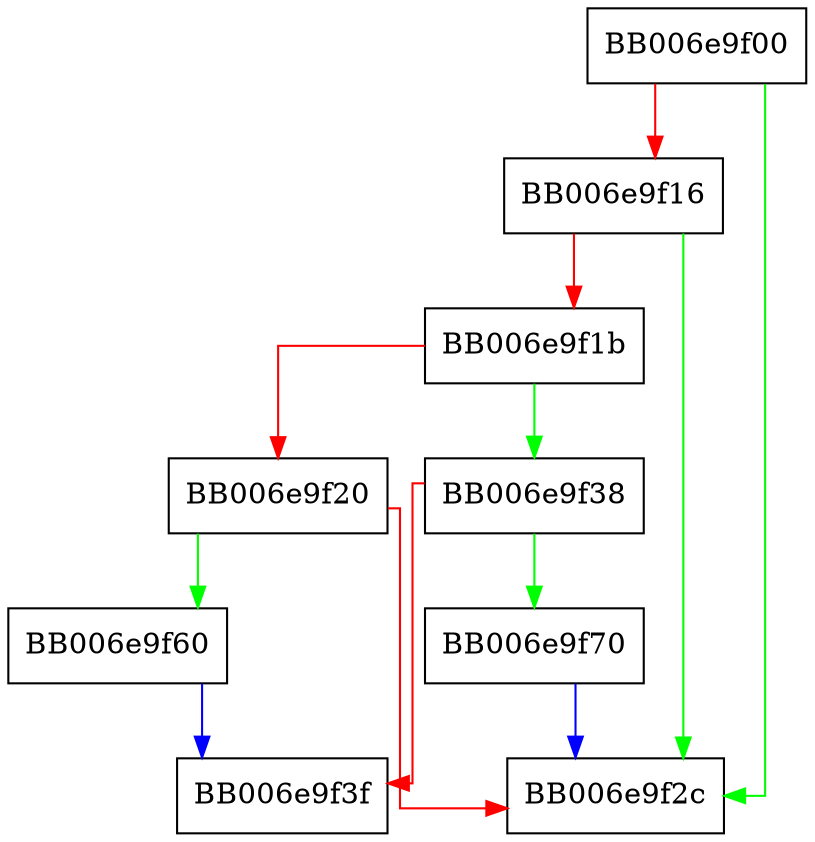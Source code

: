 digraph ecdsa_verify_init {
  node [shape="box"];
  graph [splines=ortho];
  BB006e9f00 -> BB006e9f2c [color="green"];
  BB006e9f00 -> BB006e9f16 [color="red"];
  BB006e9f16 -> BB006e9f2c [color="green"];
  BB006e9f16 -> BB006e9f1b [color="red"];
  BB006e9f1b -> BB006e9f38 [color="green"];
  BB006e9f1b -> BB006e9f20 [color="red"];
  BB006e9f20 -> BB006e9f60 [color="green"];
  BB006e9f20 -> BB006e9f2c [color="red"];
  BB006e9f38 -> BB006e9f70 [color="green"];
  BB006e9f38 -> BB006e9f3f [color="red"];
  BB006e9f60 -> BB006e9f3f [color="blue"];
  BB006e9f70 -> BB006e9f2c [color="blue"];
}